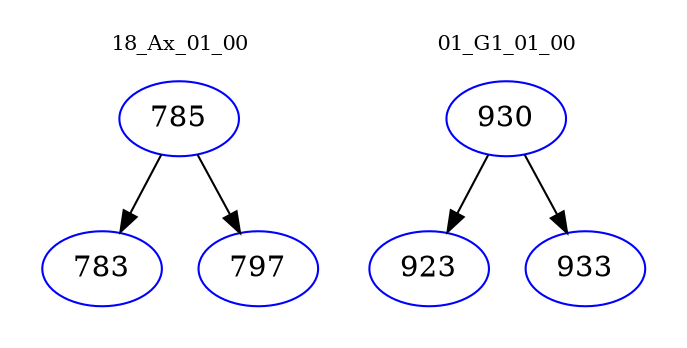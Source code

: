 digraph{
subgraph cluster_0 {
color = white
label = "18_Ax_01_00";
fontsize=10;
T0_785 [label="785", color="blue"]
T0_785 -> T0_783 [color="black"]
T0_783 [label="783", color="blue"]
T0_785 -> T0_797 [color="black"]
T0_797 [label="797", color="blue"]
}
subgraph cluster_1 {
color = white
label = "01_G1_01_00";
fontsize=10;
T1_930 [label="930", color="blue"]
T1_930 -> T1_923 [color="black"]
T1_923 [label="923", color="blue"]
T1_930 -> T1_933 [color="black"]
T1_933 [label="933", color="blue"]
}
}
